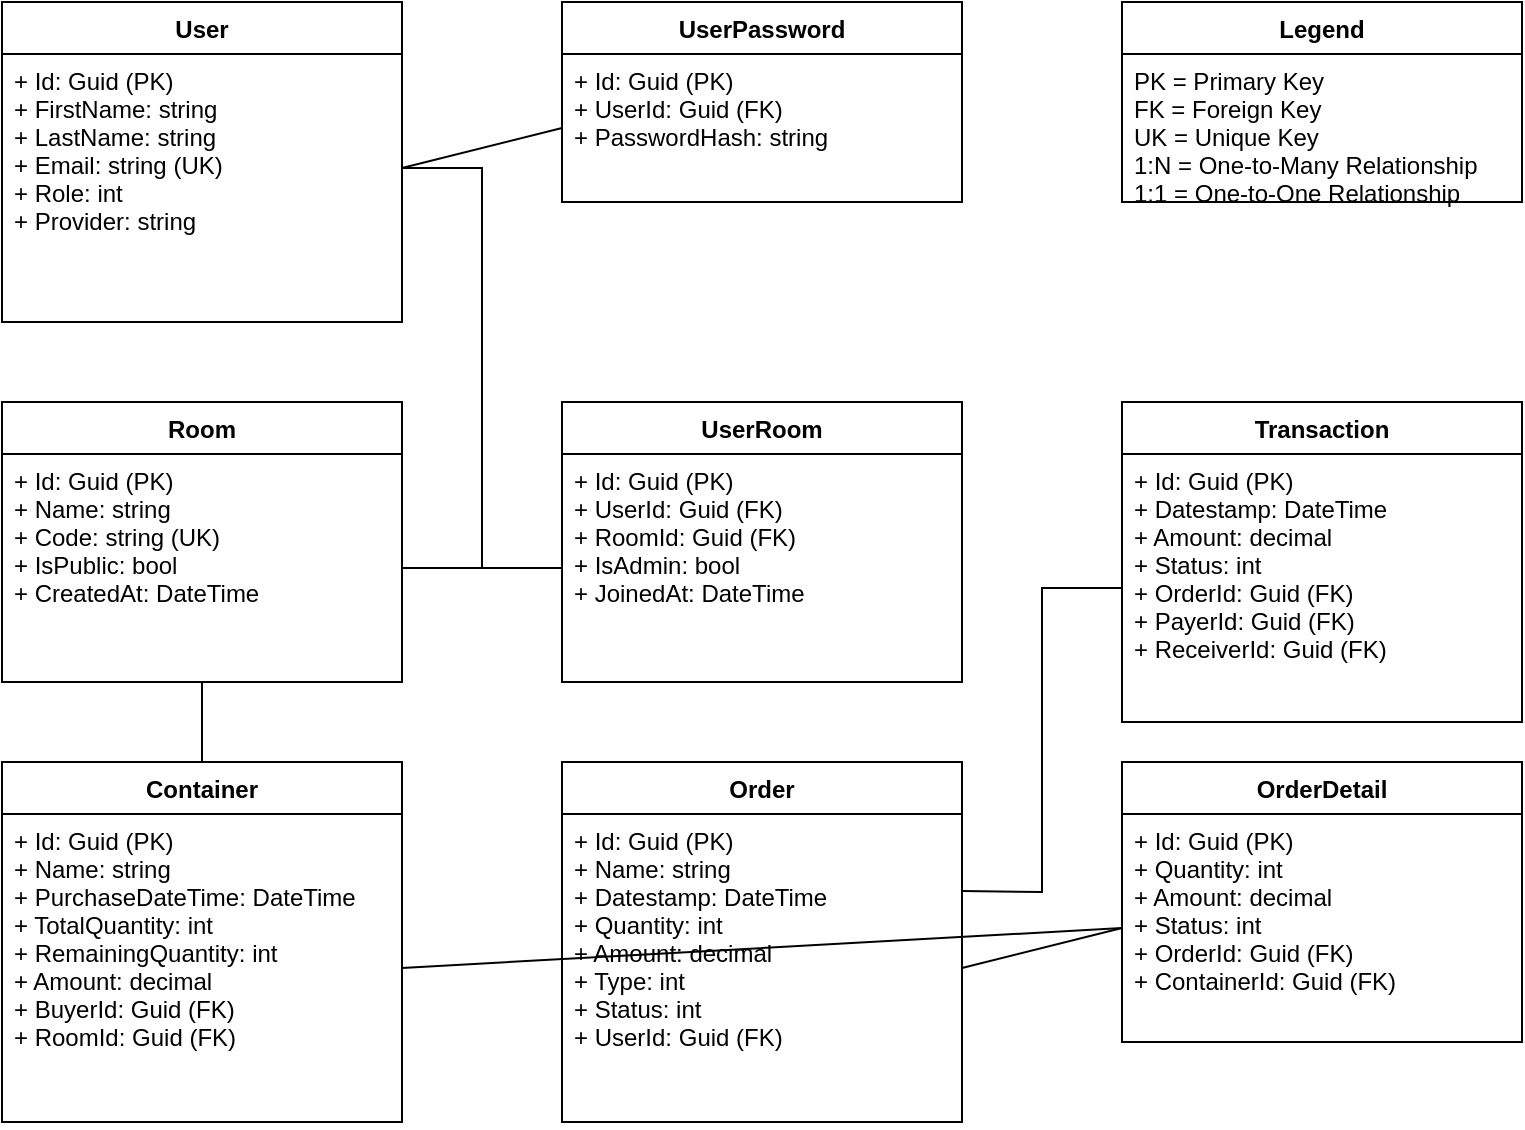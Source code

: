 <?xml version="1.0" encoding="UTF-8"?>
<mxfile version="21.6.1" type="device">
<diagram id="C5RBs43oDa-KdzZeNtuy" name="Database Schema">
<mxGraphModel dx="1200" dy="800" grid="1" gridSize="10" guides="1" tooltips="1" connect="1" arrows="1" fold="1" page="1" pageScale="1" pageWidth="827" pageHeight="1169" math="0" shadow="0">
<root>
<mxCell id="WIyWlLk6GJQsqaUBKTNV-0"/>
<mxCell id="WIyWlLk6GJQsqaUBKTNV-1" parent="WIyWlLk6GJQsqaUBKTNV-0"/>

<!-- User Entity -->
<mxCell id="entity_user" value="User" style="swimlane;fontStyle=1;align=center;verticalAlign=top;childLayout=stackLayout;horizontal=1;startSize=26;horizontalStack=0;resizeParent=1;resizeLast=0;collapsible=1;marginBottom=0;rounded=0;shadow=0;strokeWidth=1;" vertex="1" parent="WIyWlLk6GJQsqaUBKTNV-1">
    <mxGeometry x="40" y="40" width="200" height="160" as="geometry"/>
</mxCell>
<mxCell id="user_fields" value="+ Id: Guid (PK)&#xa;+ FirstName: string&#xa;+ LastName: string&#xa;+ Email: string (UK)&#xa;+ Role: int&#xa;+ Provider: string" style="text;strokeColor=none;fillColor=none;align=left;verticalAlign=top;spacingLeft=4;spacingRight=4;overflow=hidden;rotatable=0;points=[[0,0.5],[1,0.5]];portConstraint=eastwest;" vertex="1" parent="entity_user">
    <mxGeometry y="26" width="200" height="114" as="geometry"/>
</mxCell>

<!-- UserPassword Entity -->
<mxCell id="entity_userpassword" value="UserPassword" style="swimlane;fontStyle=1;align=center;verticalAlign=top;childLayout=stackLayout;horizontal=1;startSize=26;horizontalStack=0;resizeParent=1;resizeLast=0;collapsible=1;marginBottom=0;rounded=0;shadow=0;strokeWidth=1;" vertex="1" parent="WIyWlLk6GJQsqaUBKTNV-1">
    <mxGeometry x="320" y="40" width="200" height="100" as="geometry"/>
</mxCell>
<mxCell id="userpassword_fields" value="+ Id: Guid (PK)&#xa;+ UserId: Guid (FK)&#xa;+ PasswordHash: string" style="text;strokeColor=none;fillColor=none;align=left;verticalAlign=top;spacingLeft=4;spacingRight=4;overflow=hidden;rotatable=0;points=[[0,0.5],[1,0.5]];portConstraint=eastwest;" vertex="1" parent="entity_userpassword">
    <mxGeometry y="26" width="200" height="74" as="geometry"/>
</mxCell>

<!-- Room Entity -->
<mxCell id="entity_room" value="Room" style="swimlane;fontStyle=1;align=center;verticalAlign=top;childLayout=stackLayout;horizontal=1;startSize=26;horizontalStack=0;resizeParent=1;resizeLast=0;collapsible=1;marginBottom=0;rounded=0;shadow=0;strokeWidth=1;" vertex="1" parent="WIyWlLk6GJQsqaUBKTNV-1">
    <mxGeometry x="40" y="240" width="200" height="140" as="geometry"/>
</mxCell>
<mxCell id="room_fields" value="+ Id: Guid (PK)&#xa;+ Name: string&#xa;+ Code: string (UK)&#xa;+ IsPublic: bool&#xa;+ CreatedAt: DateTime" style="text;strokeColor=none;fillColor=none;align=left;verticalAlign=top;spacingLeft=4;spacingRight=4;overflow=hidden;rotatable=0;points=[[0,0.5],[1,0.5]];portConstraint=eastwest;" vertex="1" parent="entity_room">
    <mxGeometry y="26" width="200" height="114" as="geometry"/>
</mxCell>

<!-- UserRoom Entity -->
<mxCell id="entity_userroom" value="UserRoom" style="swimlane;fontStyle=1;align=center;verticalAlign=top;childLayout=stackLayout;horizontal=1;startSize=26;horizontalStack=0;resizeParent=1;resizeLast=0;collapsible=1;marginBottom=0;rounded=0;shadow=0;strokeWidth=1;" vertex="1" parent="WIyWlLk6GJQsqaUBKTNV-1">
    <mxGeometry x="320" y="240" width="200" height="140" as="geometry"/>
</mxCell>
<mxCell id="userroom_fields" value="+ Id: Guid (PK)&#xa;+ UserId: Guid (FK)&#xa;+ RoomId: Guid (FK)&#xa;+ IsAdmin: bool&#xa;+ JoinedAt: DateTime" style="text;strokeColor=none;fillColor=none;align=left;verticalAlign=top;spacingLeft=4;spacingRight=4;overflow=hidden;rotatable=0;points=[[0,0.5],[1,0.5]];portConstraint=eastwest;" vertex="1" parent="entity_userroom">
    <mxGeometry y="26" width="200" height="114" as="geometry"/>
</mxCell>

<!-- Container Entity -->
<mxCell id="entity_container" value="Container" style="swimlane;fontStyle=1;align=center;verticalAlign=top;childLayout=stackLayout;horizontal=1;startSize=26;horizontalStack=0;resizeParent=1;resizeLast=0;collapsible=1;marginBottom=0;rounded=0;shadow=0;strokeWidth=1;" vertex="1" parent="WIyWlLk6GJQsqaUBKTNV-1">
    <mxGeometry x="40" y="420" width="200" height="180" as="geometry"/>
</mxCell>
<mxCell id="container_fields" value="+ Id: Guid (PK)&#xa;+ Name: string&#xa;+ PurchaseDateTime: DateTime&#xa;+ TotalQuantity: int&#xa;+ RemainingQuantity: int&#xa;+ Amount: decimal&#xa;+ BuyerId: Guid (FK)&#xa;+ RoomId: Guid (FK)" style="text;strokeColor=none;fillColor=none;align=left;verticalAlign=top;spacingLeft=4;spacingRight=4;overflow=hidden;rotatable=0;points=[[0,0.5],[1,0.5]];portConstraint=eastwest;" vertex="1" parent="entity_container">
    <mxGeometry y="26" width="200" height="154" as="geometry"/>
</mxCell>

<!-- Order Entity -->
<mxCell id="entity_order" value="Order" style="swimlane;fontStyle=1;align=center;verticalAlign=top;childLayout=stackLayout;horizontal=1;startSize=26;horizontalStack=0;resizeParent=1;resizeLast=0;collapsible=1;marginBottom=0;rounded=0;shadow=0;strokeWidth=1;" vertex="1" parent="WIyWlLk6GJQsqaUBKTNV-1">
    <mxGeometry x="320" y="420" width="200" height="180" as="geometry"/>
</mxCell>
<mxCell id="order_fields" value="+ Id: Guid (PK)&#xa;+ Name: string&#xa;+ Datestamp: DateTime&#xa;+ Quantity: int&#xa;+ Amount: decimal&#xa;+ Type: int&#xa;+ Status: int&#xa;+ UserId: Guid (FK)" style="text;strokeColor=none;fillColor=none;align=left;verticalAlign=top;spacingLeft=4;spacingRight=4;overflow=hidden;rotatable=0;points=[[0,0.5],[1,0.5]];portConstraint=eastwest;" vertex="1" parent="entity_order">
    <mxGeometry y="26" width="200" height="154" as="geometry"/>
</mxCell>

<!-- OrderDetail Entity -->
<mxCell id="entity_orderdetail" value="OrderDetail" style="swimlane;fontStyle=1;align=center;verticalAlign=top;childLayout=stackLayout;horizontal=1;startSize=26;horizontalStack=0;resizeParent=1;resizeLast=0;collapsible=1;marginBottom=0;rounded=0;shadow=0;strokeWidth=1;" vertex="1" parent="WIyWlLk6GJQsqaUBKTNV-1">
    <mxGeometry x="600" y="420" width="200" height="140" as="geometry"/>
</mxCell>
<mxCell id="orderdetail_fields" value="+ Id: Guid (PK)&#xa;+ Quantity: int&#xa;+ Amount: decimal&#xa;+ Status: int&#xa;+ OrderId: Guid (FK)&#xa;+ ContainerId: Guid (FK)" style="text;strokeColor=none;fillColor=none;align=left;verticalAlign=top;spacingLeft=4;spacingRight=4;overflow=hidden;rotatable=0;points=[[0,0.5],[1,0.5]];portConstraint=eastwest;" vertex="1" parent="entity_orderdetail">
    <mxGeometry y="26" width="200" height="114" as="geometry"/>
</mxCell>

<!-- Transaction Entity -->
<mxCell id="entity_transaction" value="Transaction" style="swimlane;fontStyle=1;align=center;verticalAlign=top;childLayout=stackLayout;horizontal=1;startSize=26;horizontalStack=0;resizeParent=1;resizeLast=0;collapsible=1;marginBottom=0;rounded=0;shadow=0;strokeWidth=1;" vertex="1" parent="WIyWlLk6GJQsqaUBKTNV-1">
    <mxGeometry x="600" y="240" width="200" height="160" as="geometry"/>
</mxCell>
<mxCell id="transaction_fields" value="+ Id: Guid (PK)&#xa;+ Datestamp: DateTime&#xa;+ Amount: decimal&#xa;+ Status: int&#xa;+ OrderId: Guid (FK)&#xa;+ PayerId: Guid (FK)&#xa;+ ReceiverId: Guid (FK)" style="text;strokeColor=none;fillColor=none;align=left;verticalAlign=top;spacingLeft=4;spacingRight=4;overflow=hidden;rotatable=0;points=[[0,0.5],[1,0.5]];portConstraint=eastwest;" vertex="1" parent="entity_transaction">
    <mxGeometry y="26" width="200" height="134" as="geometry"/>
</mxCell>

<!-- Relationships -->
<!-- User - UserPassword (1:1) -->
<mxCell id="rel_user_userpassword" value="" style="endArrow=none;html=1;rounded=0;exitX=1;exitY=0.5;exitDx=0;exitDy=0;entryX=0;entryY=0.5;entryDx=0;entryDy=0;" edge="1" parent="WIyWlLk6GJQsqaUBKTNV-1" source="user_fields" target="userpassword_fields">
    <mxGeometry relative="1" as="geometry"/>
</mxCell>

<!-- User - UserRoom (1:N) -->
<mxCell id="rel_user_userroom" value="" style="endArrow=none;html=1;rounded=0;exitX=1;exitY=0.5;exitDx=0;exitDy=0;entryX=0;entryY=0.5;entryDx=0;entryDy=0;" edge="1" parent="WIyWlLk6GJQsqaUBKTNV-1" source="user_fields" target="userroom_fields">
    <mxGeometry relative="1" as="geometry">
        <Array as="points">
            <mxPoint x="280" y="123"/>
            <mxPoint x="280" y="323"/>
        </Array>
    </mxGeometry>
</mxCell>

<!-- Room - UserRoom (1:N) -->
<mxCell id="rel_room_userroom" value="" style="endArrow=none;html=1;rounded=0;exitX=1;exitY=0.5;exitDx=0;exitDy=0;entryX=0;entryY=0.5;entryDx=0;entryDy=0;" edge="1" parent="WIyWlLk6GJQsqaUBKTNV-1" source="room_fields" target="userroom_fields">
    <mxGeometry relative="1" as="geometry"/>
</mxCell>

<!-- Room - Container (1:N) -->
<mxCell id="rel_room_container" value="" style="endArrow=none;html=1;rounded=0;exitX=0.5;exitY=1;exitDx=0;exitDy=0;entryX=0.5;entryY=0;entryDx=0;entryDy=0;" edge="1" parent="WIyWlLk6GJQsqaUBKTNV-1" source="entity_room" target="entity_container">
    <mxGeometry relative="1" as="geometry"/>
</mxCell>

<!-- Container - OrderDetail (1:N) -->
<mxCell id="rel_container_orderdetail" value="" style="endArrow=none;html=1;rounded=0;exitX=1;exitY=0.5;exitDx=0;exitDy=0;entryX=0;entryY=0.5;entryDx=0;entryDy=0;" edge="1" parent="WIyWlLk6GJQsqaUBKTNV-1" source="container_fields" target="orderdetail_fields">
    <mxGeometry relative="1" as="geometry"/>
</mxCell>

<!-- Order - OrderDetail (1:N) -->
<mxCell id="rel_order_orderdetail" value="" style="endArrow=none;html=1;rounded=0;exitX=1;exitY=0.5;exitDx=0;exitDy=0;entryX=0;entryY=0.5;entryDx=0;entryDy=0;" edge="1" parent="WIyWlLk6GJQsqaUBKTNV-1" source="order_fields" target="orderdetail_fields">
    <mxGeometry relative="1" as="geometry"/>
</mxCell>

<!-- Order - Transaction (1:N) -->
<mxCell id="rel_order_transaction" value="" style="endArrow=none;html=1;rounded=0;exitX=1;exitY=0.25;exitDx=0;exitDy=0;entryX=0;entryY=0.5;entryDx=0;entryDy=0;" edge="1" parent="WIyWlLk6GJQsqaUBKTNV-1" source="order_fields" target="transaction_fields">
    <mxGeometry relative="1" as="geometry">
        <Array as="points">
            <mxPoint x="560" y="485"/>
            <mxPoint x="560" y="333"/>
        </Array>
    </mxGeometry>
</mxCell>

<!-- Legend -->
<mxCell id="legend" value="Legend" style="swimlane;fontStyle=1;align=center;verticalAlign=top;childLayout=stackLayout;horizontal=1;startSize=26;horizontalStack=0;resizeParent=1;resizeLast=0;collapsible=1;marginBottom=0;rounded=0;shadow=0;strokeWidth=1;" vertex="1" parent="WIyWlLk6GJQsqaUBKTNV-1">
    <mxGeometry x="600" y="40" width="200" height="100" as="geometry"/>
</mxCell>
<mxCell id="legend_content" value="PK = Primary Key&#xa;FK = Foreign Key&#xa;UK = Unique Key&#xa;1:N = One-to-Many Relationship&#xa;1:1 = One-to-One Relationship" style="text;strokeColor=none;fillColor=none;align=left;verticalAlign=top;spacingLeft=4;spacingRight=4;overflow=hidden;rotatable=0;points=[[0,0.5],[1,0.5]];portConstraint=eastwest;" vertex="1" parent="legend">
    <mxGeometry y="26" width="200" height="74" as="geometry"/>
</mxCell>

</root>
</mxGraphModel>
</diagram>
</mxfile>
